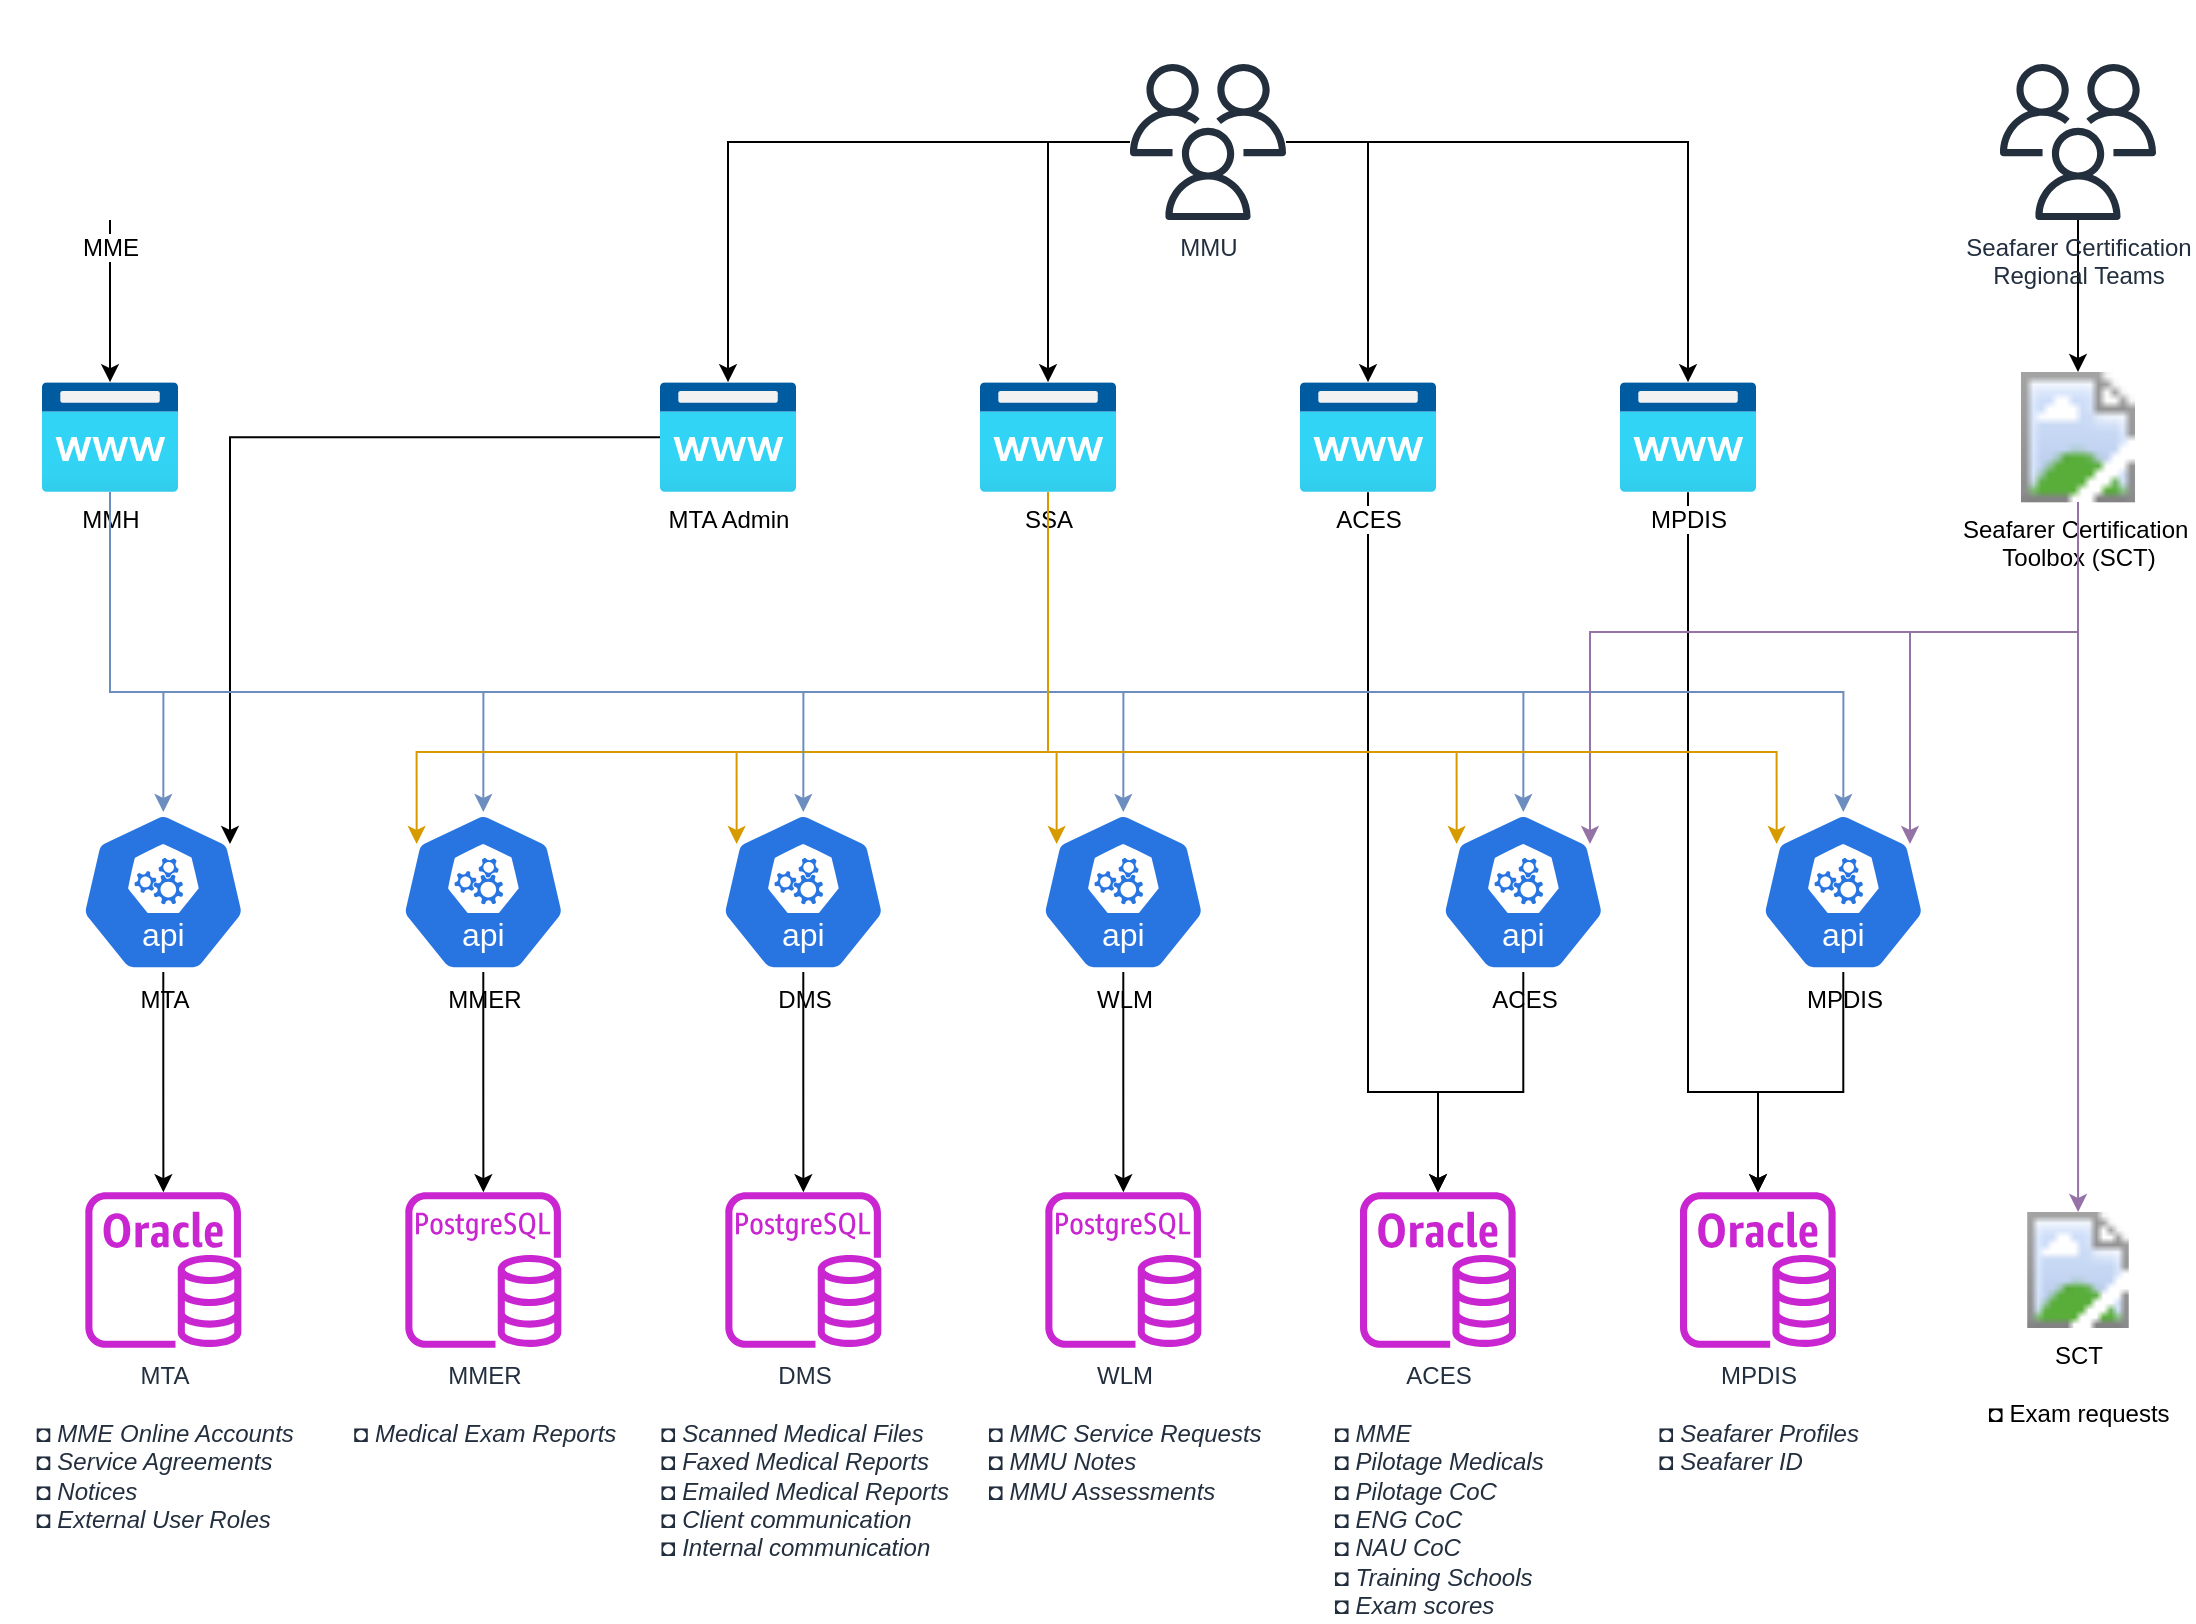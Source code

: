<mxfile version="28.0.6">
  <diagram name="Page-1" id="mhijF9KB-jVJDRh60u7N">
    <mxGraphModel dx="1306" dy="976" grid="1" gridSize="10" guides="1" tooltips="1" connect="1" arrows="1" fold="1" page="1" pageScale="1" pageWidth="850" pageHeight="1100" math="0" shadow="0">
      <root>
        <mxCell id="0" />
        <mxCell id="1" parent="0" />
        <mxCell id="4jxn0_5u9f8x65HwGdR8-5" value="ACES&lt;div&gt;&lt;br&gt;&lt;/div&gt;&lt;div style=&quot;text-align: left;&quot;&gt;&lt;i&gt;◘ MME&lt;/i&gt;&lt;/div&gt;&lt;div style=&quot;text-align: left;&quot;&gt;&lt;i&gt;◘ Pilotage Medicals&lt;/i&gt;&lt;/div&gt;&lt;div style=&quot;text-align: left;&quot;&gt;&lt;i style=&quot;background-color: transparent; color: light-dark(rgb(35, 47, 62), rgb(189, 199, 212));&quot;&gt;◘ Pilotage CoC&lt;/i&gt;&lt;/div&gt;&lt;div style=&quot;text-align: left;&quot;&gt;&lt;i&gt;◘ ENG CoC&lt;/i&gt;&lt;/div&gt;&lt;div style=&quot;text-align: left;&quot;&gt;&lt;i&gt;◘ NAU CoC&lt;/i&gt;&lt;/div&gt;&lt;div style=&quot;text-align: left;&quot;&gt;&lt;i&gt;◘ Training Schools&lt;/i&gt;&lt;/div&gt;&lt;div style=&quot;text-align: left;&quot;&gt;&lt;i&gt;◘ Exam scores&lt;/i&gt;&lt;i&gt;&lt;/i&gt;&lt;/div&gt;" style="sketch=0;outlineConnect=0;fontColor=#232F3E;gradientColor=none;fillColor=#C925D1;strokeColor=none;dashed=0;verticalLabelPosition=bottom;verticalAlign=top;align=center;html=1;fontSize=12;fontStyle=0;aspect=fixed;pointerEvents=1;shape=mxgraph.aws4.rds_oracle_instance;" parent="1" vertex="1">
          <mxGeometry x="680" y="620" width="78" height="78" as="geometry" />
        </mxCell>
        <mxCell id="4jxn0_5u9f8x65HwGdR8-6" value="&lt;span&gt;SCT&lt;/span&gt;&lt;div&gt;&lt;span&gt;&lt;br&gt;&lt;/span&gt;&lt;/div&gt;&lt;div&gt;&lt;span&gt;◘ Exam requests&lt;/span&gt;&lt;/div&gt;" style="image;aspect=fixed;html=1;points=[];align=center;fontSize=12;image=img/lib/azure2/power_platform/Dataverse.svg;labelBackgroundColor=none;" parent="1" vertex="1">
          <mxGeometry x="1001.36" y="630" width="75.27" height="58" as="geometry" />
        </mxCell>
        <mxCell id="4jxn0_5u9f8x65HwGdR8-7" value="MMER&lt;div&gt;&lt;br&gt;&lt;/div&gt;&lt;div&gt;&lt;i&gt;◘ Medical Exam Reports&lt;/i&gt;&lt;/div&gt;" style="sketch=0;outlineConnect=0;fontColor=#232F3E;gradientColor=none;fillColor=#C925D1;strokeColor=none;dashed=0;verticalLabelPosition=bottom;verticalAlign=top;align=center;html=1;fontSize=12;fontStyle=0;aspect=fixed;pointerEvents=1;shape=mxgraph.aws4.rds_postgresql_instance;" parent="1" vertex="1">
          <mxGeometry x="202.66" y="620" width="78" height="78" as="geometry" />
        </mxCell>
        <mxCell id="4jxn0_5u9f8x65HwGdR8-66" style="edgeStyle=orthogonalEdgeStyle;rounded=0;orthogonalLoop=1;jettySize=auto;html=1;fillColor=#e1d5e7;strokeColor=#9673a6;" parent="1" source="4jxn0_5u9f8x65HwGdR8-24" target="4jxn0_5u9f8x65HwGdR8-6" edge="1">
          <mxGeometry relative="1" as="geometry" />
        </mxCell>
        <mxCell id="4jxn0_5u9f8x65HwGdR8-24" value="Seafarer Certification&amp;nbsp;&lt;div&gt;Toolbox&amp;nbsp;&lt;span style=&quot;background-color: light-dark(#ffffff, var(--ge-dark-color, #121212)); color: light-dark(rgb(0, 0, 0), rgb(255, 255, 255));&quot;&gt;(SCT)&lt;/span&gt;&lt;/div&gt;" style="image;aspect=fixed;html=1;points=[];align=center;fontSize=12;image=img/lib/azure2/power_platform/PowerApps.svg;" parent="1" vertex="1">
          <mxGeometry x="1005" y="210" width="68" height="65.16" as="geometry" />
        </mxCell>
        <mxCell id="4jxn0_5u9f8x65HwGdR8-27" value="MPDIS&lt;div&gt;&lt;br&gt;&lt;/div&gt;&lt;div style=&quot;text-align: left;&quot;&gt;&lt;i&gt;◘ Seafarer Profiles&lt;/i&gt;&lt;/div&gt;&lt;div style=&quot;text-align: left;&quot;&gt;&lt;i&gt;◘ Seafarer ID&lt;/i&gt;&lt;/div&gt;" style="sketch=0;outlineConnect=0;fontColor=#232F3E;gradientColor=none;fillColor=#C925D1;strokeColor=none;dashed=0;verticalLabelPosition=bottom;verticalAlign=top;align=center;html=1;fontSize=12;fontStyle=0;aspect=fixed;pointerEvents=1;shape=mxgraph.aws4.rds_oracle_instance;" parent="1" vertex="1">
          <mxGeometry x="840" y="620" width="78" height="78" as="geometry" />
        </mxCell>
        <mxCell id="4jxn0_5u9f8x65HwGdR8-53" style="edgeStyle=orthogonalEdgeStyle;rounded=0;orthogonalLoop=1;jettySize=auto;html=1;" parent="1" source="4jxn0_5u9f8x65HwGdR8-28" target="4jxn0_5u9f8x65HwGdR8-5" edge="1">
          <mxGeometry relative="1" as="geometry">
            <Array as="points">
              <mxPoint x="762" y="570" />
              <mxPoint x="719" y="570" />
            </Array>
          </mxGeometry>
        </mxCell>
        <mxCell id="4jxn0_5u9f8x65HwGdR8-28" value="ACES" style="aspect=fixed;sketch=0;html=1;dashed=0;whitespace=wrap;verticalLabelPosition=bottom;verticalAlign=top;fillColor=#2875E2;strokeColor=#ffffff;points=[[0.005,0.63,0],[0.1,0.2,0],[0.9,0.2,0],[0.5,0,0],[0.995,0.63,0],[0.72,0.99,0],[0.5,1,0],[0.28,0.99,0]];shape=mxgraph.kubernetes.icon2;kubernetesLabel=1;prIcon=api" parent="1" vertex="1">
          <mxGeometry x="720.0" y="430" width="83.33" height="80" as="geometry" />
        </mxCell>
        <mxCell id="4jxn0_5u9f8x65HwGdR8-54" value="" style="edgeStyle=orthogonalEdgeStyle;rounded=0;orthogonalLoop=1;jettySize=auto;html=1;" parent="1" source="4jxn0_5u9f8x65HwGdR8-30" target="4jxn0_5u9f8x65HwGdR8-7" edge="1">
          <mxGeometry relative="1" as="geometry" />
        </mxCell>
        <mxCell id="4jxn0_5u9f8x65HwGdR8-30" value="MMER" style="aspect=fixed;sketch=0;html=1;dashed=0;whitespace=wrap;verticalLabelPosition=bottom;verticalAlign=top;fillColor=#2875E2;strokeColor=#ffffff;points=[[0.005,0.63,0],[0.1,0.2,0],[0.9,0.2,0],[0.5,0,0],[0.995,0.63,0],[0.72,0.99,0],[0.5,1,0],[0.28,0.99,0]];shape=mxgraph.kubernetes.icon2;kubernetesLabel=1;prIcon=api" parent="1" vertex="1">
          <mxGeometry x="200" y="430" width="83.33" height="80" as="geometry" />
        </mxCell>
        <mxCell id="4jxn0_5u9f8x65HwGdR8-56" value="" style="edgeStyle=orthogonalEdgeStyle;rounded=0;orthogonalLoop=1;jettySize=auto;html=1;" parent="1" source="4jxn0_5u9f8x65HwGdR8-31" target="4jxn0_5u9f8x65HwGdR8-27" edge="1">
          <mxGeometry relative="1" as="geometry">
            <Array as="points">
              <mxPoint x="922" y="570" />
              <mxPoint x="879" y="570" />
            </Array>
          </mxGeometry>
        </mxCell>
        <mxCell id="4jxn0_5u9f8x65HwGdR8-31" value="MPDIS" style="aspect=fixed;sketch=0;html=1;dashed=0;whitespace=wrap;verticalLabelPosition=bottom;verticalAlign=top;fillColor=#2875E2;strokeColor=#ffffff;points=[[0.005,0.63,0],[0.1,0.2,0],[0.9,0.2,0],[0.5,0,0],[0.995,0.63,0],[0.72,0.99,0],[0.5,1,0],[0.28,0.99,0]];shape=mxgraph.kubernetes.icon2;kubernetesLabel=1;prIcon=api" parent="1" vertex="1">
          <mxGeometry x="880.0" y="430" width="83.33" height="80" as="geometry" />
        </mxCell>
        <mxCell id="aN9N_ZGkQkoLW1dGAdHF-71" style="edgeStyle=orthogonalEdgeStyle;rounded=0;orthogonalLoop=1;jettySize=auto;html=1;" edge="1" parent="1" source="4jxn0_5u9f8x65HwGdR8-32" target="4jxn0_5u9f8x65HwGdR8-5">
          <mxGeometry relative="1" as="geometry">
            <Array as="points">
              <mxPoint x="684" y="570" />
              <mxPoint x="719" y="570" />
            </Array>
          </mxGeometry>
        </mxCell>
        <mxCell id="4jxn0_5u9f8x65HwGdR8-32" value="ACES" style="image;aspect=fixed;html=1;points=[];align=center;fontSize=12;image=img/lib/azure2/app_services/App_Service_Domains.svg;" parent="1" vertex="1">
          <mxGeometry x="650" y="215.08" width="68" height="55.0" as="geometry" />
        </mxCell>
        <mxCell id="aN9N_ZGkQkoLW1dGAdHF-72" style="edgeStyle=orthogonalEdgeStyle;rounded=0;orthogonalLoop=1;jettySize=auto;html=1;" edge="1" parent="1" source="4jxn0_5u9f8x65HwGdR8-34" target="4jxn0_5u9f8x65HwGdR8-27">
          <mxGeometry relative="1" as="geometry">
            <Array as="points">
              <mxPoint x="844" y="570" />
              <mxPoint x="879" y="570" />
            </Array>
          </mxGeometry>
        </mxCell>
        <mxCell id="4jxn0_5u9f8x65HwGdR8-34" value="MPDIS" style="image;aspect=fixed;html=1;points=[];align=center;fontSize=12;image=img/lib/azure2/app_services/App_Service_Domains.svg;" parent="1" vertex="1">
          <mxGeometry x="810" y="215.08" width="68" height="55.0" as="geometry" />
        </mxCell>
        <mxCell id="4jxn0_5u9f8x65HwGdR8-35" value="SSA" style="image;aspect=fixed;html=1;points=[];align=center;fontSize=12;image=img/lib/azure2/app_services/App_Service_Domains.svg;" parent="1" vertex="1">
          <mxGeometry x="490" y="215.08" width="68" height="55.0" as="geometry" />
        </mxCell>
        <mxCell id="4jxn0_5u9f8x65HwGdR8-36" value="MMH" style="image;aspect=fixed;html=1;points=[];align=center;fontSize=12;image=img/lib/azure2/app_services/App_Service_Domains.svg;" parent="1" vertex="1">
          <mxGeometry x="21" y="215.08" width="68" height="55.0" as="geometry" />
        </mxCell>
        <mxCell id="4jxn0_5u9f8x65HwGdR8-37" value="MTA Admin" style="image;aspect=fixed;html=1;points=[];align=center;fontSize=12;image=img/lib/azure2/app_services/App_Service_Domains.svg;" parent="1" vertex="1">
          <mxGeometry x="330" y="215.08" width="68" height="55.0" as="geometry" />
        </mxCell>
        <mxCell id="4jxn0_5u9f8x65HwGdR8-55" value="" style="edgeStyle=orthogonalEdgeStyle;rounded=0;orthogonalLoop=1;jettySize=auto;html=1;" parent="1" source="4jxn0_5u9f8x65HwGdR8-38" target="4jxn0_5u9f8x65HwGdR8-40" edge="1">
          <mxGeometry relative="1" as="geometry" />
        </mxCell>
        <mxCell id="4jxn0_5u9f8x65HwGdR8-38" value="MTA" style="aspect=fixed;sketch=0;html=1;dashed=0;whitespace=wrap;verticalLabelPosition=bottom;verticalAlign=top;fillColor=#2875E2;strokeColor=#ffffff;points=[[0.005,0.63,0],[0.1,0.2,0],[0.9,0.2,0],[0.5,0,0],[0.995,0.63,0],[0.72,0.99,0],[0.5,1,0],[0.28,0.99,0]];shape=mxgraph.kubernetes.icon2;kubernetesLabel=1;prIcon=api" parent="1" vertex="1">
          <mxGeometry x="40.0" y="430" width="83.33" height="80" as="geometry" />
        </mxCell>
        <mxCell id="4jxn0_5u9f8x65HwGdR8-40" value="MTA&lt;div&gt;&lt;br&gt;&lt;/div&gt;&lt;div style=&quot;text-align: left;&quot;&gt;&lt;div&gt;&lt;i&gt;◘ MME Online Accounts&lt;/i&gt;&lt;/div&gt;&lt;div&gt;&lt;i&gt;◘ Service Agreements&lt;/i&gt;&lt;/div&gt;&lt;div&gt;&lt;i&gt;◘ Notices&lt;/i&gt;&lt;/div&gt;&lt;div&gt;&lt;i&gt;◘ External User Roles&lt;/i&gt;&lt;/div&gt;&lt;/div&gt;" style="sketch=0;outlineConnect=0;fontColor=#232F3E;gradientColor=none;fillColor=#C925D1;strokeColor=none;dashed=0;verticalLabelPosition=bottom;verticalAlign=top;align=center;html=1;fontSize=12;fontStyle=0;aspect=fixed;pointerEvents=1;shape=mxgraph.aws4.rds_oracle_instance;" parent="1" vertex="1">
          <mxGeometry x="42.67" y="620" width="78" height="78" as="geometry" />
        </mxCell>
        <mxCell id="4jxn0_5u9f8x65HwGdR8-78" value="" style="edgeStyle=orthogonalEdgeStyle;rounded=0;orthogonalLoop=1;jettySize=auto;html=1;" parent="1" source="4jxn0_5u9f8x65HwGdR8-45" target="4jxn0_5u9f8x65HwGdR8-36" edge="1">
          <mxGeometry relative="1" as="geometry" />
        </mxCell>
        <mxCell id="4jxn0_5u9f8x65HwGdR8-45" value="MME" style="shape=image;html=1;verticalAlign=top;verticalLabelPosition=bottom;labelBackgroundColor=#ffffff;imageAspect=0;aspect=fixed;image=https://icons.diagrams.net/icon-cache1/Kameleon_Free_Pack-2373/Nurse-1-967.svg" parent="1" vertex="1">
          <mxGeometry y="24" width="110" height="110" as="geometry" />
        </mxCell>
        <mxCell id="4jxn0_5u9f8x65HwGdR8-61" style="edgeStyle=orthogonalEdgeStyle;rounded=0;orthogonalLoop=1;jettySize=auto;html=1;" parent="1" source="4jxn0_5u9f8x65HwGdR8-50" target="4jxn0_5u9f8x65HwGdR8-35" edge="1">
          <mxGeometry relative="1" as="geometry">
            <mxPoint x="290.0" y="215.08" as="targetPoint" />
          </mxGeometry>
        </mxCell>
        <mxCell id="4jxn0_5u9f8x65HwGdR8-62" value="" style="edgeStyle=orthogonalEdgeStyle;rounded=0;orthogonalLoop=1;jettySize=auto;html=1;" parent="1" source="4jxn0_5u9f8x65HwGdR8-50" target="4jxn0_5u9f8x65HwGdR8-34" edge="1">
          <mxGeometry relative="1" as="geometry" />
        </mxCell>
        <mxCell id="4jxn0_5u9f8x65HwGdR8-63" style="edgeStyle=orthogonalEdgeStyle;rounded=0;orthogonalLoop=1;jettySize=auto;html=1;" parent="1" source="4jxn0_5u9f8x65HwGdR8-50" target="4jxn0_5u9f8x65HwGdR8-32" edge="1">
          <mxGeometry relative="1" as="geometry">
            <mxPoint x="579.7" y="215.08" as="targetPoint" />
          </mxGeometry>
        </mxCell>
        <mxCell id="4jxn0_5u9f8x65HwGdR8-64" style="edgeStyle=orthogonalEdgeStyle;rounded=0;orthogonalLoop=1;jettySize=auto;html=1;" parent="1" source="4jxn0_5u9f8x65HwGdR8-50" target="4jxn0_5u9f8x65HwGdR8-37" edge="1">
          <mxGeometry relative="1" as="geometry" />
        </mxCell>
        <mxCell id="4jxn0_5u9f8x65HwGdR8-50" value="MMU" style="sketch=0;outlineConnect=0;fontColor=#232F3E;gradientColor=none;fillColor=#232F3D;strokeColor=none;dashed=0;verticalLabelPosition=bottom;verticalAlign=top;align=center;html=1;fontSize=12;fontStyle=0;aspect=fixed;pointerEvents=1;shape=mxgraph.aws4.users;" parent="1" vertex="1">
          <mxGeometry x="565" y="56" width="78" height="78" as="geometry" />
        </mxCell>
        <mxCell id="4jxn0_5u9f8x65HwGdR8-65" value="" style="edgeStyle=orthogonalEdgeStyle;rounded=0;orthogonalLoop=1;jettySize=auto;html=1;" parent="1" source="4jxn0_5u9f8x65HwGdR8-51" target="4jxn0_5u9f8x65HwGdR8-24" edge="1">
          <mxGeometry relative="1" as="geometry" />
        </mxCell>
        <mxCell id="4jxn0_5u9f8x65HwGdR8-51" value="Seafarer Certification&lt;div&gt;Regional Teams&lt;/div&gt;" style="sketch=0;outlineConnect=0;fontColor=#232F3E;gradientColor=none;fillColor=#232F3D;strokeColor=none;dashed=0;verticalLabelPosition=bottom;verticalAlign=top;align=center;html=1;fontSize=12;fontStyle=0;aspect=fixed;pointerEvents=1;shape=mxgraph.aws4.users;" parent="1" vertex="1">
          <mxGeometry x="1000" y="56" width="78" height="78" as="geometry" />
        </mxCell>
        <mxCell id="4jxn0_5u9f8x65HwGdR8-68" style="edgeStyle=orthogonalEdgeStyle;rounded=0;orthogonalLoop=1;jettySize=auto;html=1;entryX=0.5;entryY=0;entryDx=0;entryDy=0;entryPerimeter=0;fillColor=#dae8fc;strokeColor=#6c8ebf;" parent="1" source="4jxn0_5u9f8x65HwGdR8-36" target="4jxn0_5u9f8x65HwGdR8-30" edge="1">
          <mxGeometry relative="1" as="geometry">
            <Array as="points">
              <mxPoint x="55" y="370" />
              <mxPoint x="242" y="370" />
            </Array>
          </mxGeometry>
        </mxCell>
        <mxCell id="4jxn0_5u9f8x65HwGdR8-69" style="edgeStyle=orthogonalEdgeStyle;rounded=0;orthogonalLoop=1;jettySize=auto;html=1;entryX=0.5;entryY=0;entryDx=0;entryDy=0;entryPerimeter=0;fillColor=#dae8fc;strokeColor=#6c8ebf;" parent="1" source="4jxn0_5u9f8x65HwGdR8-36" target="4jxn0_5u9f8x65HwGdR8-31" edge="1">
          <mxGeometry relative="1" as="geometry">
            <Array as="points">
              <mxPoint x="788" y="370" />
              <mxPoint x="313" y="370" />
            </Array>
          </mxGeometry>
        </mxCell>
        <mxCell id="4jxn0_5u9f8x65HwGdR8-70" style="edgeStyle=orthogonalEdgeStyle;rounded=0;orthogonalLoop=1;jettySize=auto;html=1;entryX=0.5;entryY=0;entryDx=0;entryDy=0;entryPerimeter=0;fillColor=#dae8fc;strokeColor=#6c8ebf;" parent="1" source="4jxn0_5u9f8x65HwGdR8-36" target="4jxn0_5u9f8x65HwGdR8-28" edge="1">
          <mxGeometry relative="1" as="geometry">
            <Array as="points">
              <mxPoint x="55" y="370" />
              <mxPoint x="762" y="370" />
            </Array>
          </mxGeometry>
        </mxCell>
        <mxCell id="4jxn0_5u9f8x65HwGdR8-74" style="edgeStyle=orthogonalEdgeStyle;rounded=0;orthogonalLoop=1;jettySize=auto;html=1;entryX=0.9;entryY=0.2;entryDx=0;entryDy=0;entryPerimeter=0;" parent="1" source="4jxn0_5u9f8x65HwGdR8-37" target="4jxn0_5u9f8x65HwGdR8-38" edge="1">
          <mxGeometry relative="1" as="geometry" />
        </mxCell>
        <mxCell id="4jxn0_5u9f8x65HwGdR8-77" style="edgeStyle=orthogonalEdgeStyle;rounded=0;orthogonalLoop=1;jettySize=auto;html=1;entryX=0.1;entryY=0.2;entryDx=0;entryDy=0;entryPerimeter=0;fillColor=#ffe6cc;strokeColor=#d79b00;" parent="1" source="4jxn0_5u9f8x65HwGdR8-35" target="4jxn0_5u9f8x65HwGdR8-30" edge="1">
          <mxGeometry relative="1" as="geometry">
            <Array as="points">
              <mxPoint x="367" y="400" />
              <mxPoint x="405" y="400" />
            </Array>
          </mxGeometry>
        </mxCell>
        <mxCell id="4jxn0_5u9f8x65HwGdR8-79" style="edgeStyle=orthogonalEdgeStyle;rounded=0;orthogonalLoop=1;jettySize=auto;html=1;entryX=0.9;entryY=0.2;entryDx=0;entryDy=0;entryPerimeter=0;fillColor=#e1d5e7;strokeColor=#9673a6;" parent="1" source="4jxn0_5u9f8x65HwGdR8-24" target="4jxn0_5u9f8x65HwGdR8-28" edge="1">
          <mxGeometry relative="1" as="geometry">
            <Array as="points">
              <mxPoint x="989" y="340" />
              <mxPoint x="186" y="340" />
            </Array>
          </mxGeometry>
        </mxCell>
        <mxCell id="4jxn0_5u9f8x65HwGdR8-80" style="edgeStyle=orthogonalEdgeStyle;rounded=0;orthogonalLoop=1;jettySize=auto;html=1;entryX=0.9;entryY=0.2;entryDx=0;entryDy=0;entryPerimeter=0;fillColor=#e1d5e7;strokeColor=#9673a6;" parent="1" source="4jxn0_5u9f8x65HwGdR8-24" target="4jxn0_5u9f8x65HwGdR8-31" edge="1">
          <mxGeometry relative="1" as="geometry">
            <Array as="points">
              <mxPoint x="989" y="340" />
              <mxPoint x="346" y="340" />
            </Array>
          </mxGeometry>
        </mxCell>
        <mxCell id="aN9N_ZGkQkoLW1dGAdHF-8" style="edgeStyle=orthogonalEdgeStyle;rounded=0;orthogonalLoop=1;jettySize=auto;html=1;" edge="1" parent="1" source="aN9N_ZGkQkoLW1dGAdHF-2" target="aN9N_ZGkQkoLW1dGAdHF-4">
          <mxGeometry relative="1" as="geometry" />
        </mxCell>
        <mxCell id="aN9N_ZGkQkoLW1dGAdHF-2" value="DMS" style="aspect=fixed;sketch=0;html=1;dashed=0;whitespace=wrap;verticalLabelPosition=bottom;verticalAlign=top;fillColor=#2875E2;strokeColor=#ffffff;points=[[0.005,0.63,0],[0.1,0.2,0],[0.9,0.2,0],[0.5,0,0],[0.995,0.63,0],[0.72,0.99,0],[0.5,1,0],[0.28,0.99,0]];shape=mxgraph.kubernetes.icon2;kubernetesLabel=1;prIcon=api" vertex="1" parent="1">
          <mxGeometry x="359.995" y="430" width="83.33" height="80" as="geometry" />
        </mxCell>
        <mxCell id="aN9N_ZGkQkoLW1dGAdHF-9" style="edgeStyle=orthogonalEdgeStyle;rounded=0;orthogonalLoop=1;jettySize=auto;html=1;" edge="1" parent="1" source="aN9N_ZGkQkoLW1dGAdHF-3" target="aN9N_ZGkQkoLW1dGAdHF-5">
          <mxGeometry relative="1" as="geometry" />
        </mxCell>
        <mxCell id="aN9N_ZGkQkoLW1dGAdHF-3" value="WLM" style="aspect=fixed;sketch=0;html=1;dashed=0;whitespace=wrap;verticalLabelPosition=bottom;verticalAlign=top;fillColor=#2875E2;strokeColor=#ffffff;points=[[0.005,0.63,0],[0.1,0.2,0],[0.9,0.2,0],[0.5,0,0],[0.995,0.63,0],[0.72,0.99,0],[0.5,1,0],[0.28,0.99,0]];shape=mxgraph.kubernetes.icon2;kubernetesLabel=1;prIcon=api" vertex="1" parent="1">
          <mxGeometry x="519.995" y="430" width="83.33" height="80" as="geometry" />
        </mxCell>
        <mxCell id="aN9N_ZGkQkoLW1dGAdHF-4" value="DMS&lt;div&gt;&lt;br&gt;&lt;/div&gt;&lt;div style=&quot;text-align: left;&quot;&gt;&lt;i&gt;◘ Scanned Medical Files&lt;/i&gt;&lt;/div&gt;&lt;div style=&quot;text-align: left;&quot;&gt;&lt;i&gt;◘ Faxed Medical Reports&lt;/i&gt;&lt;/div&gt;&lt;div style=&quot;text-align: left;&quot;&gt;&lt;i&gt;◘ Emailed Medical Reports&lt;/i&gt;&lt;i&gt;&lt;/i&gt;&lt;/div&gt;&lt;div style=&quot;text-align: left;&quot;&gt;&lt;i&gt;◘ Client communication&lt;/i&gt;&lt;/div&gt;&lt;div style=&quot;text-align: left;&quot;&gt;&lt;i&gt;◘ Internal communication&lt;/i&gt;&lt;i&gt;&lt;/i&gt;&lt;/div&gt;" style="sketch=0;outlineConnect=0;fontColor=#232F3E;gradientColor=none;fillColor=#C925D1;strokeColor=none;dashed=0;verticalLabelPosition=bottom;verticalAlign=top;align=center;html=1;fontSize=12;fontStyle=0;aspect=fixed;pointerEvents=1;shape=mxgraph.aws4.rds_postgresql_instance;" vertex="1" parent="1">
          <mxGeometry x="362.66" y="620" width="78" height="78" as="geometry" />
        </mxCell>
        <mxCell id="aN9N_ZGkQkoLW1dGAdHF-5" value="WLM&lt;div&gt;&lt;br&gt;&lt;/div&gt;&lt;div style=&quot;text-align: left;&quot;&gt;&lt;i&gt;◘ MMC Service Requests&lt;/i&gt;&lt;/div&gt;&lt;div style=&quot;text-align: left;&quot;&gt;&lt;i&gt;◘ MMU Notes&lt;/i&gt;&lt;/div&gt;&lt;div style=&quot;text-align: left;&quot;&gt;&lt;i&gt;◘ MMU Assessments&lt;/i&gt;&lt;/div&gt;" style="sketch=0;outlineConnect=0;fontColor=#232F3E;gradientColor=none;fillColor=#C925D1;strokeColor=none;dashed=0;verticalLabelPosition=bottom;verticalAlign=top;align=center;html=1;fontSize=12;fontStyle=0;aspect=fixed;pointerEvents=1;shape=mxgraph.aws4.rds_postgresql_instance;" vertex="1" parent="1">
          <mxGeometry x="522.66" y="620" width="78" height="78" as="geometry" />
        </mxCell>
        <mxCell id="aN9N_ZGkQkoLW1dGAdHF-12" style="edgeStyle=orthogonalEdgeStyle;rounded=0;orthogonalLoop=1;jettySize=auto;html=1;entryX=0.1;entryY=0.2;entryDx=0;entryDy=0;entryPerimeter=0;strokeColor=#d79b00;fillColor=#ffe6cc;" edge="1" parent="1" source="4jxn0_5u9f8x65HwGdR8-35" target="aN9N_ZGkQkoLW1dGAdHF-2">
          <mxGeometry relative="1" as="geometry">
            <Array as="points">
              <mxPoint x="367" y="400" />
              <mxPoint x="726" y="400" />
            </Array>
          </mxGeometry>
        </mxCell>
        <mxCell id="aN9N_ZGkQkoLW1dGAdHF-13" style="edgeStyle=orthogonalEdgeStyle;rounded=0;orthogonalLoop=1;jettySize=auto;html=1;entryX=0.1;entryY=0.2;entryDx=0;entryDy=0;entryPerimeter=0;strokeColor=#d79b00;fillColor=#ffe6cc;" edge="1" parent="1" source="4jxn0_5u9f8x65HwGdR8-35" target="aN9N_ZGkQkoLW1dGAdHF-3">
          <mxGeometry relative="1" as="geometry">
            <Array as="points">
              <mxPoint x="524" y="400" />
              <mxPoint x="528" y="400" />
            </Array>
          </mxGeometry>
        </mxCell>
        <mxCell id="aN9N_ZGkQkoLW1dGAdHF-15" style="edgeStyle=orthogonalEdgeStyle;rounded=0;orthogonalLoop=1;jettySize=auto;html=1;entryX=0.5;entryY=0;entryDx=0;entryDy=0;entryPerimeter=0;fillColor=#dae8fc;strokeColor=#6c8ebf;" edge="1" parent="1" source="4jxn0_5u9f8x65HwGdR8-36" target="aN9N_ZGkQkoLW1dGAdHF-2">
          <mxGeometry relative="1" as="geometry">
            <Array as="points">
              <mxPoint x="55" y="370" />
              <mxPoint x="402" y="370" />
            </Array>
          </mxGeometry>
        </mxCell>
        <mxCell id="aN9N_ZGkQkoLW1dGAdHF-16" style="edgeStyle=orthogonalEdgeStyle;rounded=0;orthogonalLoop=1;jettySize=auto;html=1;entryX=0.5;entryY=0;entryDx=0;entryDy=0;entryPerimeter=0;fillColor=#dae8fc;strokeColor=#6c8ebf;" edge="1" parent="1" source="4jxn0_5u9f8x65HwGdR8-36" target="aN9N_ZGkQkoLW1dGAdHF-3">
          <mxGeometry relative="1" as="geometry">
            <Array as="points">
              <mxPoint x="55" y="370" />
              <mxPoint x="562" y="370" />
            </Array>
          </mxGeometry>
        </mxCell>
        <mxCell id="aN9N_ZGkQkoLW1dGAdHF-17" style="edgeStyle=orthogonalEdgeStyle;rounded=0;orthogonalLoop=1;jettySize=auto;html=1;entryX=0.5;entryY=0;entryDx=0;entryDy=0;entryPerimeter=0;fillColor=#dae8fc;strokeColor=#6c8ebf;" edge="1" parent="1" source="4jxn0_5u9f8x65HwGdR8-36" target="4jxn0_5u9f8x65HwGdR8-38">
          <mxGeometry relative="1" as="geometry">
            <Array as="points">
              <mxPoint x="55" y="370" />
              <mxPoint x="82" y="370" />
            </Array>
          </mxGeometry>
        </mxCell>
        <mxCell id="aN9N_ZGkQkoLW1dGAdHF-69" style="edgeStyle=orthogonalEdgeStyle;rounded=0;orthogonalLoop=1;jettySize=auto;html=1;entryX=0.1;entryY=0.2;entryDx=0;entryDy=0;entryPerimeter=0;fillColor=#ffe6cc;strokeColor=#d79b00;" edge="1" parent="1" source="4jxn0_5u9f8x65HwGdR8-35" target="4jxn0_5u9f8x65HwGdR8-28">
          <mxGeometry relative="1" as="geometry">
            <Array as="points">
              <mxPoint x="524" y="400" />
              <mxPoint x="728" y="400" />
            </Array>
          </mxGeometry>
        </mxCell>
        <mxCell id="aN9N_ZGkQkoLW1dGAdHF-70" style="edgeStyle=orthogonalEdgeStyle;rounded=0;orthogonalLoop=1;jettySize=auto;html=1;entryX=0.1;entryY=0.2;entryDx=0;entryDy=0;entryPerimeter=0;fillColor=#ffe6cc;strokeColor=#d79b00;" edge="1" parent="1" source="4jxn0_5u9f8x65HwGdR8-35" target="4jxn0_5u9f8x65HwGdR8-31">
          <mxGeometry relative="1" as="geometry">
            <Array as="points">
              <mxPoint x="524" y="400" />
              <mxPoint x="888" y="400" />
            </Array>
          </mxGeometry>
        </mxCell>
      </root>
    </mxGraphModel>
  </diagram>
</mxfile>
